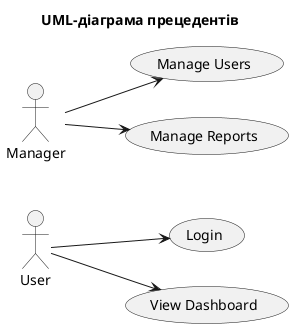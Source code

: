 @startuml
title UML-діаграма прецедентів

left to right direction

actor User
actor Manager

User --> (Login)
User --> (View Dashboard)
Manager --> (Manage Users)
Manager --> (Manage Reports)

@enduml
